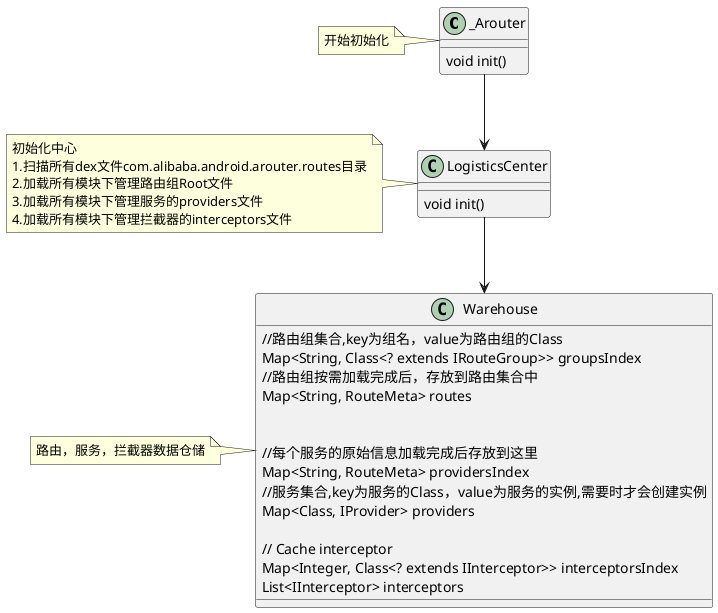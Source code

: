 @startuml
'初始化流程
class _Arouter{
   void init()
}

class LogisticsCenter{
    void init()
}

'
class Warehouse{
  //路由组集合,key为组名，value为路由组的Class
  Map<String, Class<? extends IRouteGroup>> groupsIndex
  //路由组按需加载完成后，存放到路由集合中
  Map<String, RouteMeta> routes


  //每个服务的原始信息加载完成后存放到这里
  Map<String, RouteMeta> providersIndex
  //服务集合,key为服务的Class，value为服务的实例,需要时才会创建实例
  Map<Class, IProvider> providers

  // Cache interceptor
  Map<Integer, Class<? extends IInterceptor>> interceptorsIndex
  List<IInterceptor> interceptors
}

note left of _Arouter:开始初始化
note left of LogisticsCenter:初始化中心\n1.扫描所有dex文件com.alibaba.android.arouter.routes目录\n2.加载所有模块下管理路由组Root文件\n3.加载所有模块下管理服务的providers文件\n4.加载所有模块下管理拦截器的interceptors文件
note left of Warehouse:路由，服务，拦截器数据仓储


_Arouter-->LogisticsCenter
LogisticsCenter-->Warehouse
@enduml